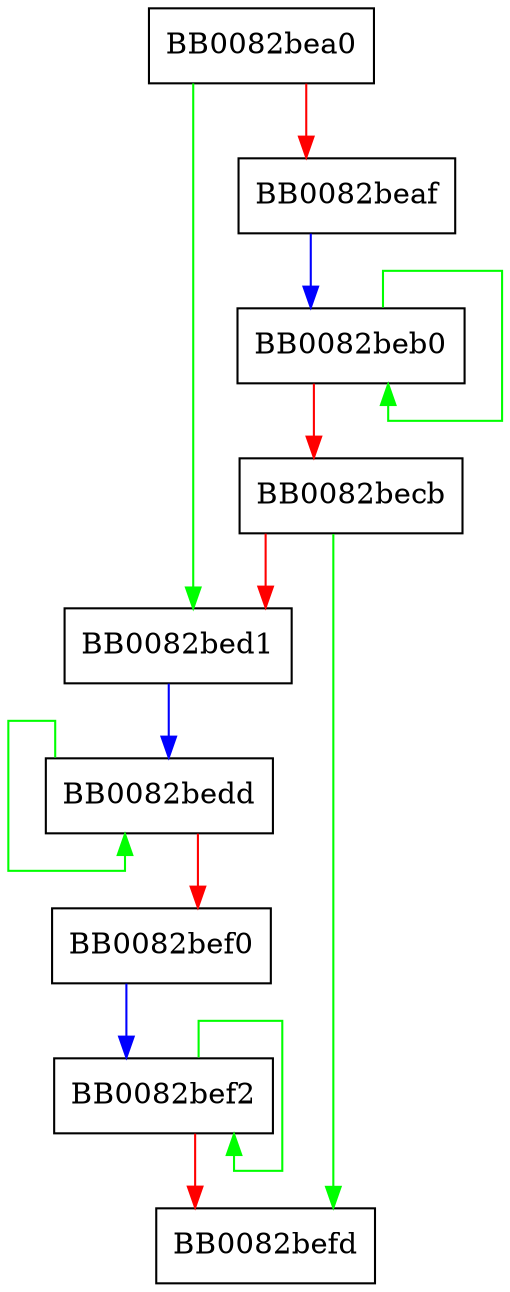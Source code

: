 digraph xor128_encrypt_n_pad {
  node [shape="box"];
  graph [splines=ortho];
  BB0082bea0 -> BB0082bed1 [color="green"];
  BB0082bea0 -> BB0082beaf [color="red"];
  BB0082beaf -> BB0082beb0 [color="blue"];
  BB0082beb0 -> BB0082beb0 [color="green"];
  BB0082beb0 -> BB0082becb [color="red"];
  BB0082becb -> BB0082befd [color="green"];
  BB0082becb -> BB0082bed1 [color="red"];
  BB0082bed1 -> BB0082bedd [color="blue"];
  BB0082bedd -> BB0082bedd [color="green"];
  BB0082bedd -> BB0082bef0 [color="red"];
  BB0082bef0 -> BB0082bef2 [color="blue"];
  BB0082bef2 -> BB0082bef2 [color="green"];
  BB0082bef2 -> BB0082befd [color="red"];
}